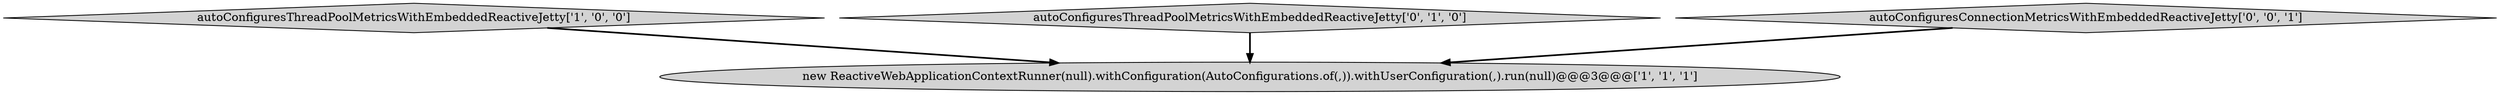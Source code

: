 digraph {
0 [style = filled, label = "new ReactiveWebApplicationContextRunner(null).withConfiguration(AutoConfigurations.of(,)).withUserConfiguration(,).run(null)@@@3@@@['1', '1', '1']", fillcolor = lightgray, shape = ellipse image = "AAA0AAABBB1BBB"];
1 [style = filled, label = "autoConfiguresThreadPoolMetricsWithEmbeddedReactiveJetty['1', '0', '0']", fillcolor = lightgray, shape = diamond image = "AAA0AAABBB1BBB"];
2 [style = filled, label = "autoConfiguresThreadPoolMetricsWithEmbeddedReactiveJetty['0', '1', '0']", fillcolor = lightgray, shape = diamond image = "AAA0AAABBB2BBB"];
3 [style = filled, label = "autoConfiguresConnectionMetricsWithEmbeddedReactiveJetty['0', '0', '1']", fillcolor = lightgray, shape = diamond image = "AAA0AAABBB3BBB"];
2->0 [style = bold, label=""];
3->0 [style = bold, label=""];
1->0 [style = bold, label=""];
}

